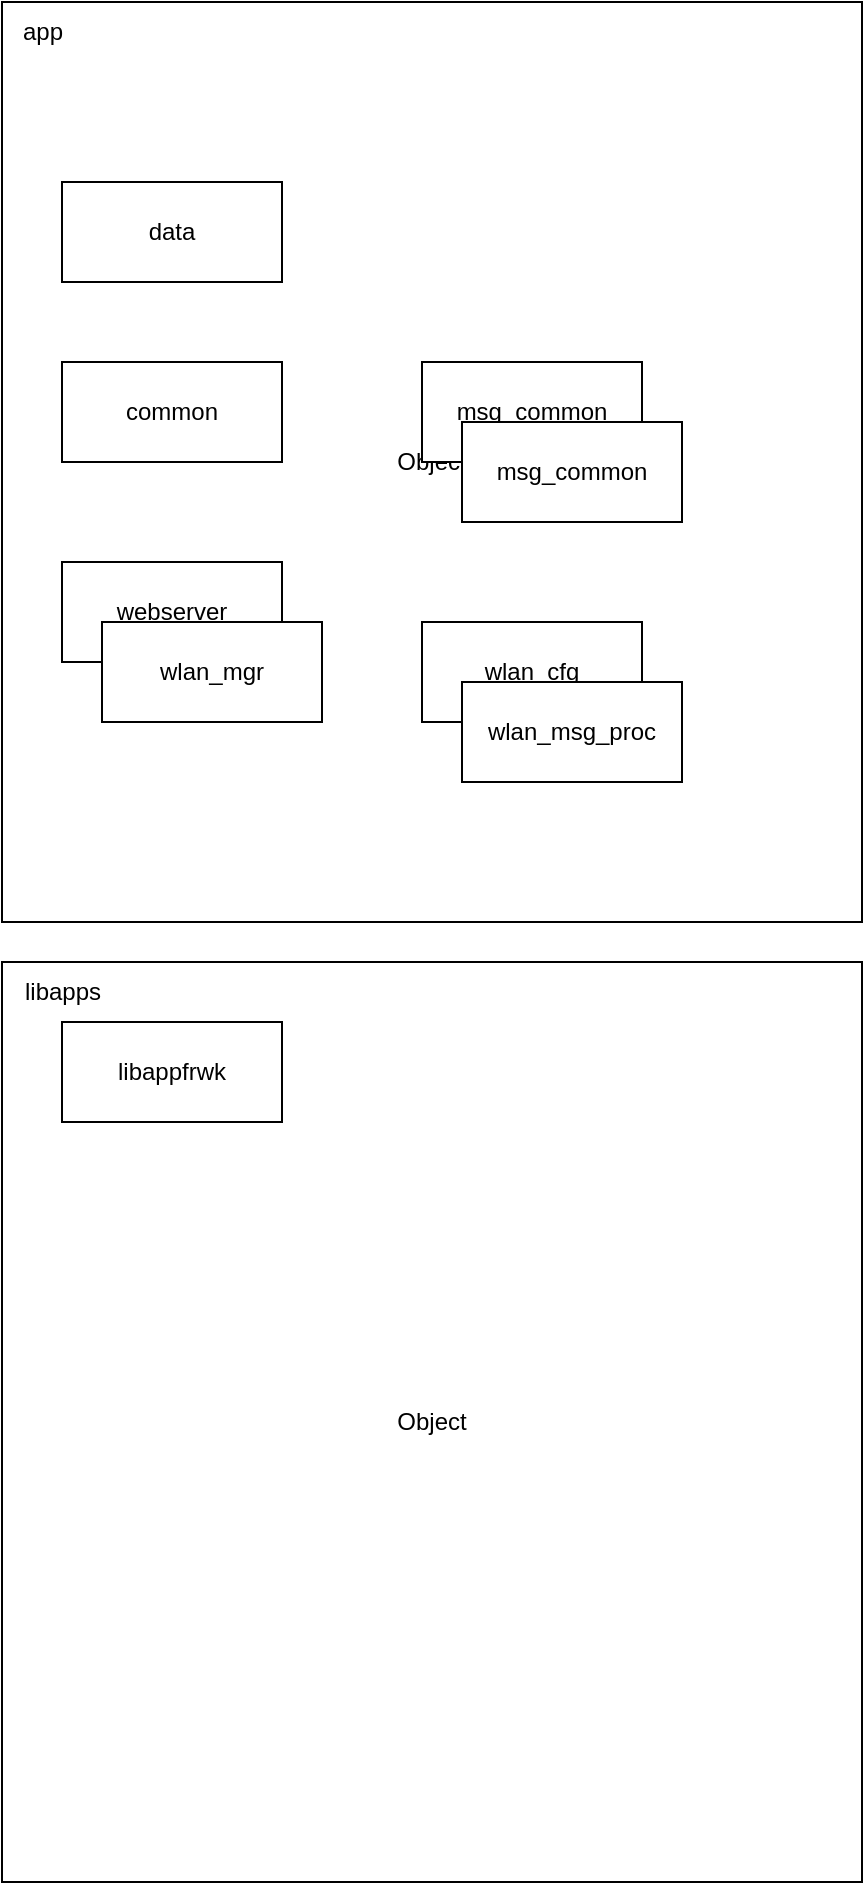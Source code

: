 <mxfile version="22.1.7" type="github" pages="3">
  <diagram name="Page-1" id="wbXSyLQxYoF9p7WrQqie">
    <mxGraphModel dx="1434" dy="790" grid="1" gridSize="10" guides="1" tooltips="1" connect="1" arrows="1" fold="1" page="1" pageScale="1" pageWidth="690" pageHeight="980" math="0" shadow="0">
      <root>
        <mxCell id="0" />
        <mxCell id="1" parent="0" />
        <mxCell id="BLSO8ZFHqQm2V1UzN6Yr-3" value="Object" style="html=1;whiteSpace=wrap;" parent="1" vertex="1">
          <mxGeometry x="80" y="740" width="430" height="460" as="geometry" />
        </mxCell>
        <mxCell id="0xVbg8YlvsJ4z3zrdJkq-11" value="Object" style="html=1;whiteSpace=wrap;" parent="1" vertex="1">
          <mxGeometry x="80" y="260" width="430" height="460" as="geometry" />
        </mxCell>
        <mxCell id="0xVbg8YlvsJ4z3zrdJkq-2" value="webserver" style="html=1;whiteSpace=wrap;" parent="1" vertex="1">
          <mxGeometry x="110" y="540" width="110" height="50" as="geometry" />
        </mxCell>
        <mxCell id="0xVbg8YlvsJ4z3zrdJkq-3" value="wlan_mgr" style="html=1;whiteSpace=wrap;" parent="1" vertex="1">
          <mxGeometry x="130" y="570" width="110" height="50" as="geometry" />
        </mxCell>
        <mxCell id="0xVbg8YlvsJ4z3zrdJkq-4" value="wlan_cfg" style="html=1;whiteSpace=wrap;" parent="1" vertex="1">
          <mxGeometry x="290" y="570" width="110" height="50" as="geometry" />
        </mxCell>
        <mxCell id="0xVbg8YlvsJ4z3zrdJkq-5" value="wlan_msg_proc" style="html=1;whiteSpace=wrap;" parent="1" vertex="1">
          <mxGeometry x="310" y="600" width="110" height="50" as="geometry" />
        </mxCell>
        <mxCell id="0xVbg8YlvsJ4z3zrdJkq-6" value="common" style="html=1;whiteSpace=wrap;" parent="1" vertex="1">
          <mxGeometry x="110" y="440" width="110" height="50" as="geometry" />
        </mxCell>
        <mxCell id="0xVbg8YlvsJ4z3zrdJkq-7" value="msg_common" style="html=1;whiteSpace=wrap;" parent="1" vertex="1">
          <mxGeometry x="290" y="440" width="110" height="50" as="geometry" />
        </mxCell>
        <mxCell id="0xVbg8YlvsJ4z3zrdJkq-8" value="msg_common" style="html=1;whiteSpace=wrap;" parent="1" vertex="1">
          <mxGeometry x="310" y="470" width="110" height="50" as="geometry" />
        </mxCell>
        <mxCell id="0xVbg8YlvsJ4z3zrdJkq-9" value="data" style="html=1;whiteSpace=wrap;" parent="1" vertex="1">
          <mxGeometry x="110" y="350" width="110" height="50" as="geometry" />
        </mxCell>
        <mxCell id="0xVbg8YlvsJ4z3zrdJkq-10" value="libappfrwk" style="html=1;whiteSpace=wrap;" parent="1" vertex="1">
          <mxGeometry x="110" y="770" width="110" height="50" as="geometry" />
        </mxCell>
        <mxCell id="BLSO8ZFHqQm2V1UzN6Yr-1" value="app" style="text;html=1;align=center;verticalAlign=middle;resizable=0;points=[];autosize=1;strokeColor=none;fillColor=none;" parent="1" vertex="1">
          <mxGeometry x="80" y="260" width="40" height="30" as="geometry" />
        </mxCell>
        <mxCell id="BLSO8ZFHqQm2V1UzN6Yr-2" value="libapps" style="text;html=1;align=center;verticalAlign=middle;resizable=0;points=[];autosize=1;strokeColor=none;fillColor=none;" parent="1" vertex="1">
          <mxGeometry x="80" y="740" width="60" height="30" as="geometry" />
        </mxCell>
      </root>
    </mxGraphModel>
  </diagram>
  <diagram id="-qZh636UfddNibn7b-cb" name="Page-2">
    <mxGraphModel dx="1434" dy="1770" grid="1" gridSize="10" guides="1" tooltips="1" connect="1" arrows="1" fold="1" page="1" pageScale="1" pageWidth="690" pageHeight="980" math="0" shadow="0">
      <root>
        <mxCell id="0" />
        <mxCell id="1" parent="0" />
        <mxCell id="NrY_CFwBNtvCnMPrcQOg-1" value="webserver" style="text;html=1;align=center;verticalAlign=middle;resizable=0;points=[];autosize=1;strokeColor=none;fillColor=none;" parent="1" vertex="1">
          <mxGeometry y="-980" width="80" height="30" as="geometry" />
        </mxCell>
        <mxCell id="NrY_CFwBNtvCnMPrcQOg-2" value="struct webs_s_type" style="swimlane;fontStyle=0;childLayout=stackLayout;horizontal=1;startSize=26;fillColor=none;horizontalStack=0;resizeParent=1;resizeParentMax=0;resizeLast=0;collapsible=1;marginBottom=0;whiteSpace=wrap;html=1;" parent="1" vertex="1">
          <mxGeometry x="80" y="-880" width="140" height="78" as="geometry" />
        </mxCell>
        <mxCell id="NrY_CFwBNtvCnMPrcQOg-3" value="cstring action&lt;br&gt;" style="text;strokeColor=none;fillColor=none;align=left;verticalAlign=top;spacingLeft=4;spacingRight=4;overflow=hidden;rotatable=0;points=[[0,0.5],[1,0.5]];portConstraint=eastwest;whiteSpace=wrap;html=1;" parent="NrY_CFwBNtvCnMPrcQOg-2" vertex="1">
          <mxGeometry y="26" width="140" height="26" as="geometry" />
        </mxCell>
        <mxCell id="NrY_CFwBNtvCnMPrcQOg-5" value="webs_action_pfunc cb;" style="text;strokeColor=none;fillColor=none;align=left;verticalAlign=top;spacingLeft=4;spacingRight=4;overflow=hidden;rotatable=0;points=[[0,0.5],[1,0.5]];portConstraint=eastwest;whiteSpace=wrap;html=1;" parent="NrY_CFwBNtvCnMPrcQOg-2" vertex="1">
          <mxGeometry y="52" width="140" height="26" as="geometry" />
        </mxCell>
      </root>
    </mxGraphModel>
  </diagram>
  <diagram id="gFKPrnVM6kqUqKBMeHao" name="Page-3">
    <mxGraphModel dx="819" dy="451" grid="1" gridSize="10" guides="1" tooltips="1" connect="1" arrows="1" fold="1" page="1" pageScale="1" pageWidth="690" pageHeight="980" math="0" shadow="0">
      <root>
        <mxCell id="0" />
        <mxCell id="1" parent="0" />
        <mxCell id="Rnd-4RzEZYPNgAnUOifc-16" style="edgeStyle=orthogonalEdgeStyle;rounded=0;sketch=1;hachureGap=4;jiggle=2;curveFitting=1;orthogonalLoop=1;jettySize=auto;html=1;entryX=0;entryY=0.5;entryDx=0;entryDy=0;fontFamily=Architects Daughter;fontSource=https%3A%2F%2Ffonts.googleapis.com%2Fcss%3Ffamily%3DArchitects%2BDaughter;fontSize=16;startArrow=classic;startFill=1;" parent="1" source="Rnd-4RzEZYPNgAnUOifc-1" target="Rnd-4RzEZYPNgAnUOifc-14" edge="1">
          <mxGeometry relative="1" as="geometry">
            <Array as="points">
              <mxPoint x="170" y="510" />
              <mxPoint x="170" y="685" />
            </Array>
          </mxGeometry>
        </mxCell>
        <mxCell id="Rnd-4RzEZYPNgAnUOifc-1" value="webserver" style="html=1;whiteSpace=wrap;sketch=1;curveFitting=1;jiggle=2;rounded=0;labelBackgroundColor=none;" parent="1" vertex="1">
          <mxGeometry x="60" y="480" width="80" height="290" as="geometry" />
        </mxCell>
        <mxCell id="Rnd-4RzEZYPNgAnUOifc-2" value="wlan" style="html=1;whiteSpace=wrap;sketch=1;curveFitting=1;jiggle=2;rounded=0;labelBackgroundColor=none;" parent="1" vertex="1">
          <mxGeometry x="256" y="610" width="90" height="30" as="geometry" />
        </mxCell>
        <mxCell id="Rnd-4RzEZYPNgAnUOifc-7" value="&lt;p style=&quot;line-height:150%&quot; class=&quot;MsoNormal&quot;&gt;&lt;br&gt;&lt;/p&gt;" style="text;html=1;align=center;verticalAlign=middle;resizable=0;points=[];autosize=1;strokeColor=none;fillColor=none;fontSize=20;fontFamily=Architects Daughter;" parent="1" vertex="1">
          <mxGeometry x="367.29" y="595" width="20" height="80" as="geometry" />
        </mxCell>
        <mxCell id="Rnd-4RzEZYPNgAnUOifc-8" value="&lt;div style=&quot;&quot;&gt;&lt;br&gt;&lt;/div&gt;" style="html=1;whiteSpace=wrap;rounded=0;labelBackgroundColor=none;glass=0;shadow=0;sketch=1;curveFitting=1;jiggle=2;align=left;" parent="1" vertex="1">
          <mxGeometry x="530" y="480" width="140" height="290" as="geometry" />
        </mxCell>
        <mxCell id="Rnd-4RzEZYPNgAnUOifc-12" value="WLAN adapter" style="html=1;whiteSpace=wrap;sketch=1;curveFitting=1;jiggle=2;rounded=0;labelBackgroundColor=none;align=left;" parent="1" vertex="1">
          <mxGeometry x="560" y="527" width="90" height="30" as="geometry" />
        </mxCell>
        <mxCell id="Rnd-4RzEZYPNgAnUOifc-13" value="opt-&amp;gt;qca6174" style="html=1;whiteSpace=wrap;sketch=1;curveFitting=1;jiggle=2;rounded=0;labelBackgroundColor=none;align=left;" parent="1" vertex="1">
          <mxGeometry x="580" y="548" width="80" height="20" as="geometry" />
        </mxCell>
        <mxCell id="Rnd-4RzEZYPNgAnUOifc-14" value="router" style="html=1;whiteSpace=wrap;sketch=1;curveFitting=1;jiggle=2;rounded=0;labelBackgroundColor=none;" parent="1" vertex="1">
          <mxGeometry x="256" y="670" width="90" height="30" as="geometry" />
        </mxCell>
        <mxCell id="Rnd-4RzEZYPNgAnUOifc-15" value="..." style="html=1;whiteSpace=wrap;sketch=1;curveFitting=1;jiggle=2;rounded=0;labelBackgroundColor=none;" parent="1" vertex="1">
          <mxGeometry x="256" y="730" width="90" height="30" as="geometry" />
        </mxCell>
        <mxCell id="Rnd-4RzEZYPNgAnUOifc-19" value="&lt;font style=&quot;font-size: 14px;&quot;&gt;action:&lt;/font&gt;&lt;font style=&quot;border-color: var(--border-color); font-size: 8px;&quot;&gt;E_APPS_MSG_WLAN_WIRELESS_MACFILTER_CONFIG&lt;/font&gt;" style="whiteSpace=wrap;html=1;rounded=1;arcSize=50;align=center;verticalAlign=middle;strokeWidth=1;autosize=1;spacing=4;treeFolding=1;treeMoving=1;newEdgeStyle={&quot;edgeStyle&quot;:&quot;entityRelationEdgeStyle&quot;,&quot;startArrow&quot;:&quot;none&quot;,&quot;endArrow&quot;:&quot;none&quot;,&quot;segment&quot;:10,&quot;curved&quot;:1,&quot;sourcePerimeterSpacing&quot;:0,&quot;targetPerimeterSpacing&quot;:0};sketch=1;hachureGap=4;jiggle=2;curveFitting=1;fontFamily=Architects Daughter;fontSource=https%3A%2F%2Ffonts.googleapis.com%2Fcss%3Ffamily%3DArchitects%2BDaughter;fontSize=20;" parent="1" vertex="1">
          <mxGeometry x="204" y="430" width="266" height="21" as="geometry" />
        </mxCell>
        <mxCell id="Rnd-4RzEZYPNgAnUOifc-20" value="" style="edgeStyle=entityRelationEdgeStyle;startArrow=classic;endArrow=none;segment=10;curved=1;sourcePerimeterSpacing=0;targetPerimeterSpacing=0;rounded=0;sketch=1;hachureGap=4;jiggle=2;curveFitting=1;fontFamily=Architects Daughter;fontSource=https%3A%2F%2Ffonts.googleapis.com%2Fcss%3Ffamily%3DArchitects%2BDaughter;fontSize=16;startFill=1;dashed=1;entryX=0;entryY=0.75;entryDx=0;entryDy=0;" parent="1" target="Rnd-4RzEZYPNgAnUOifc-19" edge="1">
          <mxGeometry relative="1" as="geometry">
            <mxPoint x="200" y="620" as="sourcePoint" />
            <mxPoint x="228" y="437.5" as="targetPoint" />
          </mxGeometry>
        </mxCell>
        <mxCell id="Rnd-4RzEZYPNgAnUOifc-21" value="opt-&amp;gt;rtl8192" style="html=1;whiteSpace=wrap;sketch=1;curveFitting=1;jiggle=2;rounded=0;labelBackgroundColor=none;align=left;" parent="1" vertex="1">
          <mxGeometry x="580" y="568" width="80" height="21" as="geometry" />
        </mxCell>
        <mxCell id="Rnd-4RzEZYPNgAnUOifc-23" style="edgeStyle=none;rounded=0;sketch=1;hachureGap=4;jiggle=2;curveFitting=1;orthogonalLoop=1;jettySize=auto;html=1;entryX=0.5;entryY=0;entryDx=0;entryDy=0;fontFamily=Architects Daughter;fontSource=https%3A%2F%2Ffonts.googleapis.com%2Fcss%3Ffamily%3DArchitects%2BDaughter;fontSize=16;" parent="1" source="Rnd-4RzEZYPNgAnUOifc-12" target="Rnd-4RzEZYPNgAnUOifc-12" edge="1">
          <mxGeometry relative="1" as="geometry" />
        </mxCell>
        <mxCell id="Rnd-4RzEZYPNgAnUOifc-26" style="edgeStyle=orthogonalEdgeStyle;rounded=0;sketch=1;hachureGap=4;jiggle=2;curveFitting=1;orthogonalLoop=1;jettySize=auto;html=1;exitX=1;exitY=0.5;exitDx=0;exitDy=0;fontFamily=Architects Daughter;fontSource=https%3A%2F%2Ffonts.googleapis.com%2Fcss%3Ffamily%3DArchitects%2BDaughter;fontSize=16;startArrow=classic;startFill=1;curved=1;entryX=0;entryY=0.5;entryDx=0;entryDy=0;" parent="1" edge="1" target="Rnd-4RzEZYPNgAnUOifc-8" source="Rnd-4RzEZYPNgAnUOifc-2">
          <mxGeometry relative="1" as="geometry">
            <mxPoint x="290" y="625.0" as="sourcePoint" />
            <mxPoint x="500" y="620" as="targetPoint" />
          </mxGeometry>
        </mxCell>
        <mxCell id="pHvnI9VpAsfgRi9QZzQf-8" value="IPC" style="edgeLabel;html=1;align=center;verticalAlign=middle;resizable=0;points=[];fontSize=20;fontFamily=Architects Daughter;" vertex="1" connectable="0" parent="Rnd-4RzEZYPNgAnUOifc-26">
          <mxGeometry x="0.627" y="30" relative="1" as="geometry">
            <mxPoint x="-69" y="26" as="offset" />
          </mxGeometry>
        </mxCell>
        <mxCell id="Rnd-4RzEZYPNgAnUOifc-29" value="Router adapter" style="html=1;whiteSpace=wrap;sketch=1;curveFitting=1;jiggle=2;rounded=0;labelBackgroundColor=none;align=left;" parent="1" vertex="1">
          <mxGeometry x="560" y="618" width="90" height="30" as="geometry" />
        </mxCell>
        <mxCell id="Rnd-4RzEZYPNgAnUOifc-30" value="opt-&amp;gt;action" style="html=1;whiteSpace=wrap;sketch=1;curveFitting=1;jiggle=2;rounded=0;labelBackgroundColor=none;align=left;" parent="1" vertex="1">
          <mxGeometry x="550" y="603.5" width="80" height="20" as="geometry" />
        </mxCell>
        <mxCell id="Rnd-4RzEZYPNgAnUOifc-32" style="edgeStyle=none;rounded=0;sketch=1;hachureGap=4;jiggle=2;curveFitting=1;orthogonalLoop=1;jettySize=auto;html=1;entryX=0.5;entryY=0;entryDx=0;entryDy=0;fontFamily=Architects Daughter;fontSource=https%3A%2F%2Ffonts.googleapis.com%2Fcss%3Ffamily%3DArchitects%2BDaughter;fontSize=16;" parent="1" source="Rnd-4RzEZYPNgAnUOifc-29" target="Rnd-4RzEZYPNgAnUOifc-29" edge="1">
          <mxGeometry relative="1" as="geometry" />
        </mxCell>
        <mxCell id="Rnd-4RzEZYPNgAnUOifc-40" style="edgeStyle=entityRelationEdgeStyle;rounded=0;sketch=1;hachureGap=4;jiggle=2;curveFitting=1;orthogonalLoop=1;jettySize=auto;html=1;startArrow=classic;endArrow=none;segment=10;sourcePerimeterSpacing=0;targetPerimeterSpacing=0;exitX=1;exitY=0.5;exitDx=0;exitDy=0;fontFamily=Architects Daughter;fontSource=https%3A%2F%2Ffonts.googleapis.com%2Fcss%3Ffamily%3DArchitects%2BDaughter;fontSize=16;startFill=1;dashed=1;" parent="1" source="Rnd-4RzEZYPNgAnUOifc-34" edge="1">
          <mxGeometry relative="1" as="geometry">
            <mxPoint x="490" y="580" as="targetPoint" />
          </mxGeometry>
        </mxCell>
        <mxCell id="Rnd-4RzEZYPNgAnUOifc-34" value="&lt;font style=&quot;font-size: 14px;&quot;&gt;MSGID:&lt;/font&gt;&lt;font style=&quot;border-color: var(--border-color); font-size: 8px;&quot;&gt;E_MAL_MSG_WLAN_CONFIG_SINGLE_ITEM&lt;/font&gt;" style="whiteSpace=wrap;html=1;rounded=1;arcSize=50;align=center;verticalAlign=middle;strokeWidth=1;autosize=1;spacing=4;treeFolding=1;treeMoving=1;newEdgeStyle={&quot;edgeStyle&quot;:&quot;entityRelationEdgeStyle&quot;,&quot;startArrow&quot;:&quot;none&quot;,&quot;endArrow&quot;:&quot;none&quot;,&quot;segment&quot;:10,&quot;curved&quot;:1,&quot;sourcePerimeterSpacing&quot;:0,&quot;targetPerimeterSpacing&quot;:0};sketch=1;hachureGap=4;jiggle=2;curveFitting=1;fontFamily=Architects Daughter;fontSource=https%3A%2F%2Ffonts.googleapis.com%2Fcss%3Ffamily%3DArchitects%2BDaughter;fontSize=20;" parent="1" vertex="1">
          <mxGeometry x="232" y="511" width="227" height="19" as="geometry" />
        </mxCell>
        <mxCell id="pHvnI9VpAsfgRi9QZzQf-2" value="..." style="html=1;whiteSpace=wrap;sketch=1;curveFitting=1;jiggle=2;rounded=0;labelBackgroundColor=none;align=left;" vertex="1" parent="1">
          <mxGeometry x="560" y="688" width="90" height="30" as="geometry" />
        </mxCell>
        <mxCell id="pHvnI9VpAsfgRi9QZzQf-3" value="..." style="html=1;whiteSpace=wrap;sketch=1;curveFitting=1;jiggle=2;rounded=0;labelBackgroundColor=none;align=left;" vertex="1" parent="1">
          <mxGeometry x="580" y="708" width="80" height="20" as="geometry" />
        </mxCell>
        <mxCell id="pHvnI9VpAsfgRi9QZzQf-4" style="edgeStyle=none;rounded=0;sketch=1;hachureGap=4;jiggle=2;curveFitting=1;orthogonalLoop=1;jettySize=auto;html=1;entryX=0.5;entryY=0;entryDx=0;entryDy=0;fontFamily=Architects Daughter;fontSource=https%3A%2F%2Ffonts.googleapis.com%2Fcss%3Ffamily%3DArchitects%2BDaughter;fontSize=16;" edge="1" parent="1" source="pHvnI9VpAsfgRi9QZzQf-2" target="pHvnI9VpAsfgRi9QZzQf-2">
          <mxGeometry relative="1" as="geometry" />
        </mxCell>
        <mxCell id="pHvnI9VpAsfgRi9QZzQf-7" value="&lt;font style=&quot;font-size: 12px;&quot;&gt;mal_service&lt;/font&gt;" style="text;html=1;align=center;verticalAlign=middle;resizable=0;points=[];autosize=1;strokeColor=none;fillColor=none;fontSize=20;fontFamily=Architects Daughter;" vertex="1" parent="1">
          <mxGeometry x="520" y="471" width="90" height="40" as="geometry" />
        </mxCell>
      </root>
    </mxGraphModel>
  </diagram>
</mxfile>
